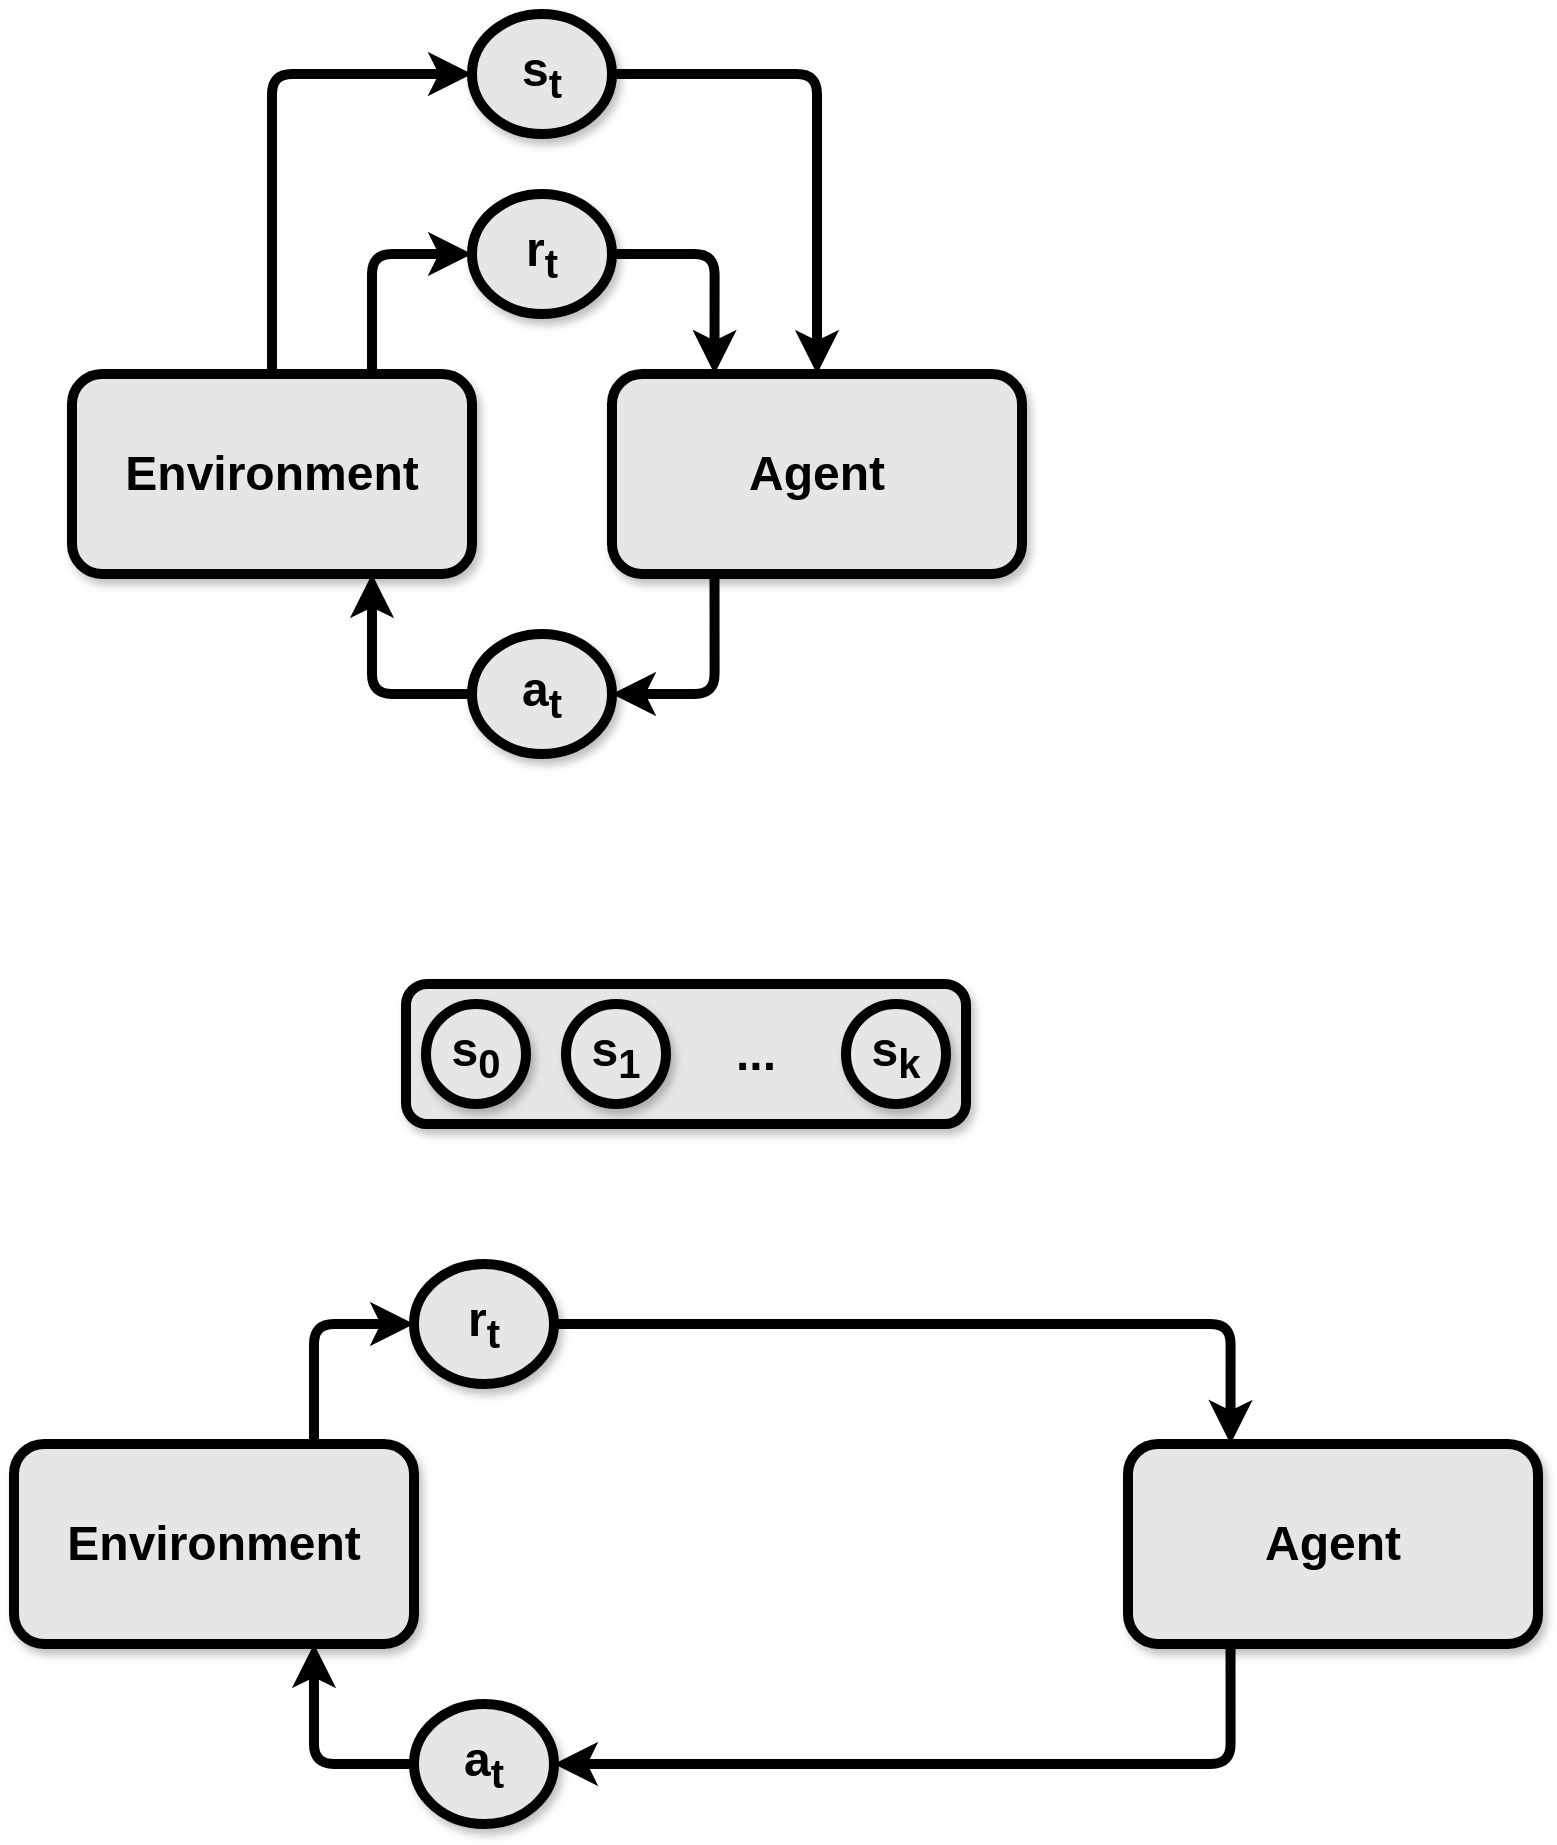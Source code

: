 <mxfile version="10.2.2" type="github"><diagram id="wANrTAUxRF6KFyHmNA2i" name="Page-1"><mxGraphModel dx="1011" dy="952" grid="1" gridSize="10" guides="1" tooltips="1" connect="1" arrows="1" fold="1" page="1" pageScale="1" pageWidth="850" pageHeight="1100" background="#ffffff" math="0" shadow="0"><root><mxCell id="0"/><mxCell id="1" parent="0"/><mxCell id="23" style="edgeStyle=orthogonalEdgeStyle;rounded=1;html=1;exitX=0.75;exitY=0;entryX=0;entryY=0.5;endSize=6;jettySize=auto;orthogonalLoop=1;strokeWidth=5;" parent="1" source="7" target="18" edge="1"><mxGeometry relative="1" as="geometry"/></mxCell><mxCell id="24" style="edgeStyle=orthogonalEdgeStyle;rounded=1;html=1;exitX=0.5;exitY=0;entryX=0;entryY=0.5;endSize=6;jettySize=auto;orthogonalLoop=1;strokeWidth=5;" parent="1" source="7" target="15" edge="1"><mxGeometry relative="1" as="geometry"/></mxCell><mxCell id="7" value="&lt;h1&gt;Environment&lt;/h1&gt;" style="rounded=1;whiteSpace=wrap;html=1;shadow=1;strokeWidth=5;fillColor=#E6E6E6;" parent="1" vertex="1"><mxGeometry x="73" y="265" width="200" height="100" as="geometry"/></mxCell><mxCell id="20" style="edgeStyle=orthogonalEdgeStyle;rounded=1;html=1;exitX=0.25;exitY=1;entryX=1;entryY=0.5;endSize=6;jettySize=auto;orthogonalLoop=1;strokeWidth=5;" parent="1" source="8" target="19" edge="1"><mxGeometry relative="1" as="geometry"/></mxCell><mxCell id="8" value="&lt;h1&gt;Agent&lt;/h1&gt;" style="rounded=1;whiteSpace=wrap;html=1;shadow=1;strokeWidth=5;fillColor=#E6E6E6;" parent="1" vertex="1"><mxGeometry x="343" y="265" width="205" height="100" as="geometry"/></mxCell><mxCell id="26" style="edgeStyle=orthogonalEdgeStyle;rounded=1;html=1;exitX=1;exitY=0.5;entryX=0.5;entryY=0;endSize=6;jettySize=auto;orthogonalLoop=1;strokeWidth=5;" parent="1" source="15" target="8" edge="1"><mxGeometry relative="1" as="geometry"/></mxCell><mxCell id="15" value="&lt;h1&gt;s&lt;sub&gt;t&lt;/sub&gt;&lt;/h1&gt;" style="ellipse;whiteSpace=wrap;html=1;strokeWidth=5;fillColor=#E6E6E6;fontFamily=Helvetica;shadow=1;" parent="1" vertex="1"><mxGeometry x="273" y="85" width="70" height="60" as="geometry"/></mxCell><mxCell id="22" style="edgeStyle=orthogonalEdgeStyle;rounded=1;html=1;exitX=1;exitY=0.5;entryX=0.25;entryY=0;endSize=6;jettySize=auto;orthogonalLoop=1;strokeWidth=5;" parent="1" source="18" target="8" edge="1"><mxGeometry relative="1" as="geometry"/></mxCell><mxCell id="18" value="&lt;h1&gt;r&lt;sub&gt;t&lt;/sub&gt;&lt;/h1&gt;" style="ellipse;whiteSpace=wrap;html=1;strokeWidth=5;fillColor=#E6E6E6;fontFamily=Helvetica;shadow=1;" parent="1" vertex="1"><mxGeometry x="273" y="175" width="70" height="60" as="geometry"/></mxCell><mxCell id="21" style="edgeStyle=orthogonalEdgeStyle;rounded=1;html=1;exitX=0;exitY=0.5;entryX=0.75;entryY=1;endSize=6;jettySize=auto;orthogonalLoop=1;strokeWidth=5;" parent="1" source="19" target="7" edge="1"><mxGeometry relative="1" as="geometry"/></mxCell><mxCell id="19" value="&lt;h1&gt;a&lt;sub&gt;t&lt;/sub&gt;&lt;/h1&gt;" style="ellipse;whiteSpace=wrap;html=1;strokeWidth=5;fillColor=#E6E6E6;fontFamily=Helvetica;shadow=1;" parent="1" vertex="1"><mxGeometry x="273" y="395" width="70" height="60" as="geometry"/></mxCell><mxCell id="g5BOzgthhqDrUWRKQSA8-27" style="edgeStyle=orthogonalEdgeStyle;rounded=1;html=1;exitX=0.75;exitY=0;entryX=0;entryY=0.5;endSize=6;jettySize=auto;orthogonalLoop=1;strokeWidth=5;" edge="1" parent="1" source="g5BOzgthhqDrUWRKQSA8-29" target="g5BOzgthhqDrUWRKQSA8-35"><mxGeometry relative="1" as="geometry"/></mxCell><mxCell id="g5BOzgthhqDrUWRKQSA8-29" value="&lt;h1&gt;Environment&lt;/h1&gt;" style="rounded=1;whiteSpace=wrap;html=1;shadow=1;strokeWidth=5;fillColor=#E6E6E6;" vertex="1" parent="1"><mxGeometry x="44" y="800" width="200" height="100" as="geometry"/></mxCell><mxCell id="g5BOzgthhqDrUWRKQSA8-30" style="edgeStyle=orthogonalEdgeStyle;rounded=1;html=1;exitX=0.25;exitY=1;entryX=1;entryY=0.5;endSize=6;jettySize=auto;orthogonalLoop=1;strokeWidth=5;" edge="1" parent="1" source="g5BOzgthhqDrUWRKQSA8-31" target="g5BOzgthhqDrUWRKQSA8-37"><mxGeometry relative="1" as="geometry"/></mxCell><mxCell id="g5BOzgthhqDrUWRKQSA8-31" value="&lt;h1&gt;Agent&lt;/h1&gt;" style="rounded=1;whiteSpace=wrap;html=1;shadow=1;strokeWidth=5;fillColor=#E6E6E6;" vertex="1" parent="1"><mxGeometry x="601" y="800" width="205" height="100" as="geometry"/></mxCell><mxCell id="g5BOzgthhqDrUWRKQSA8-34" style="edgeStyle=orthogonalEdgeStyle;rounded=1;html=1;exitX=1;exitY=0.5;entryX=0.25;entryY=0;endSize=6;jettySize=auto;orthogonalLoop=1;strokeWidth=5;" edge="1" parent="1" source="g5BOzgthhqDrUWRKQSA8-35" target="g5BOzgthhqDrUWRKQSA8-31"><mxGeometry relative="1" as="geometry"/></mxCell><mxCell id="g5BOzgthhqDrUWRKQSA8-35" value="&lt;h1&gt;r&lt;sub&gt;t&lt;/sub&gt;&lt;/h1&gt;" style="ellipse;whiteSpace=wrap;html=1;strokeWidth=5;fillColor=#E6E6E6;fontFamily=Helvetica;shadow=1;" vertex="1" parent="1"><mxGeometry x="244" y="710" width="70" height="60" as="geometry"/></mxCell><mxCell id="g5BOzgthhqDrUWRKQSA8-36" style="edgeStyle=orthogonalEdgeStyle;rounded=1;html=1;exitX=0;exitY=0.5;entryX=0.75;entryY=1;endSize=6;jettySize=auto;orthogonalLoop=1;strokeWidth=5;" edge="1" parent="1" source="g5BOzgthhqDrUWRKQSA8-37" target="g5BOzgthhqDrUWRKQSA8-29"><mxGeometry relative="1" as="geometry"/></mxCell><mxCell id="g5BOzgthhqDrUWRKQSA8-37" value="&lt;h1&gt;a&lt;sub&gt;t&lt;/sub&gt;&lt;/h1&gt;" style="ellipse;whiteSpace=wrap;html=1;strokeWidth=5;fillColor=#E6E6E6;fontFamily=Helvetica;shadow=1;" vertex="1" parent="1"><mxGeometry x="244" y="930" width="70" height="60" as="geometry"/></mxCell><mxCell id="g5BOzgthhqDrUWRKQSA8-38" value="&lt;h1&gt;&lt;br&gt;&lt;/h1&gt;" style="rounded=1;whiteSpace=wrap;html=1;shadow=1;strokeWidth=5;fillColor=#E6E6E6;" vertex="1" parent="1"><mxGeometry x="240" y="570" width="280" height="70" as="geometry"/></mxCell><mxCell id="g5BOzgthhqDrUWRKQSA8-39" value="&lt;h1&gt;s&lt;sub&gt;0&lt;/sub&gt;&lt;/h1&gt;" style="ellipse;whiteSpace=wrap;html=1;strokeWidth=5;fillColor=#E6E6E6;fontFamily=Helvetica;shadow=1;" vertex="1" parent="1"><mxGeometry x="250" y="580" width="50" height="50" as="geometry"/></mxCell><mxCell id="g5BOzgthhqDrUWRKQSA8-45" value="&lt;h1&gt;s&lt;sub&gt;1&lt;/sub&gt;&lt;/h1&gt;" style="ellipse;whiteSpace=wrap;html=1;strokeWidth=5;fillColor=#E6E6E6;fontFamily=Helvetica;shadow=1;" vertex="1" parent="1"><mxGeometry x="320" y="580" width="50" height="50" as="geometry"/></mxCell><mxCell id="g5BOzgthhqDrUWRKQSA8-47" value="&lt;h1&gt;s&lt;sub&gt;k&lt;/sub&gt;&lt;/h1&gt;" style="ellipse;whiteSpace=wrap;html=1;strokeWidth=5;fillColor=#E6E6E6;fontFamily=Helvetica;shadow=1;" vertex="1" parent="1"><mxGeometry x="460" y="580" width="50" height="50" as="geometry"/></mxCell><mxCell id="g5BOzgthhqDrUWRKQSA8-48" value="&lt;h1&gt;...&lt;/h1&gt;" style="ellipse;whiteSpace=wrap;html=1;strokeWidth=5;fillColor=#E6E6E6;fontFamily=Helvetica;shadow=0;dashed=1;strokeColor=none;" vertex="1" parent="1"><mxGeometry x="390" y="580" width="50" height="50" as="geometry"/></mxCell></root></mxGraphModel></diagram></mxfile>
